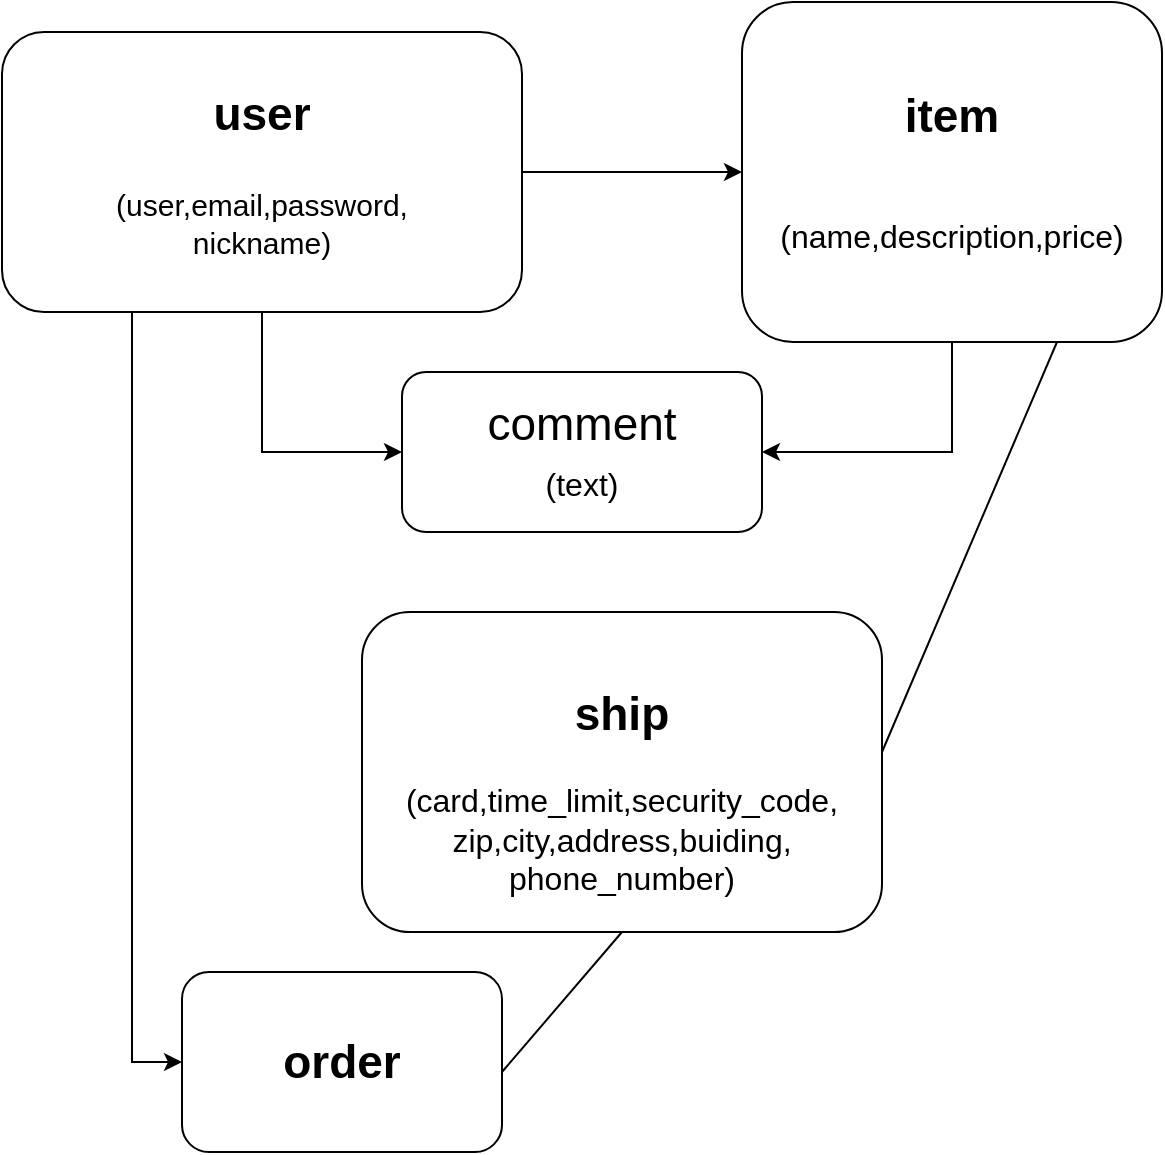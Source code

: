 <mxfile version="13.10.0" type="embed">
    <diagram id="Odxc6lkwnBlNVRkB3ZOe" name="ページ1">
        <mxGraphModel dx="882" dy="680" grid="1" gridSize="10" guides="1" tooltips="1" connect="1" arrows="1" fold="1" page="1" pageScale="1" pageWidth="827" pageHeight="1169" math="0" shadow="0">
            <root>
                <mxCell id="0"/>
                <mxCell id="1" parent="0"/>
                <mxCell id="7" style="edgeStyle=orthogonalEdgeStyle;rounded=0;orthogonalLoop=1;jettySize=auto;html=1;exitX=0.5;exitY=1;exitDx=0;exitDy=0;entryX=0;entryY=0.5;entryDx=0;entryDy=0;fontSize=23;" edge="1" parent="1" source="2" target="6">
                    <mxGeometry relative="1" as="geometry"/>
                </mxCell>
                <mxCell id="8" style="edgeStyle=orthogonalEdgeStyle;rounded=0;orthogonalLoop=1;jettySize=auto;html=1;exitX=1;exitY=0.5;exitDx=0;exitDy=0;entryX=0;entryY=0.5;entryDx=0;entryDy=0;fontSize=23;" edge="1" parent="1" source="2" target="5">
                    <mxGeometry relative="1" as="geometry"/>
                </mxCell>
                <mxCell id="11" style="edgeStyle=orthogonalEdgeStyle;rounded=0;orthogonalLoop=1;jettySize=auto;html=1;exitX=0.25;exitY=1;exitDx=0;exitDy=0;entryX=0;entryY=0.5;entryDx=0;entryDy=0;fontSize=23;" edge="1" parent="1" source="2" target="13">
                    <mxGeometry relative="1" as="geometry"/>
                </mxCell>
                <mxCell id="2" value="&lt;h4&gt;&lt;font style=&quot;font-size: 23px&quot;&gt;user&lt;/font&gt;&lt;/h4&gt;&lt;font style=&quot;font-size: 15px&quot;&gt;(&lt;/font&gt;&lt;font style=&quot;font-size: 15px&quot;&gt;user&lt;/font&gt;&lt;font style=&quot;font-size: 15px&quot;&gt;,email,password,&lt;br&gt;nickname)&lt;br&gt;&lt;br&gt;&lt;/font&gt;" style="rounded=1;whiteSpace=wrap;html=1;fontSize=16;" vertex="1" parent="1">
                    <mxGeometry y="60" width="260" height="140" as="geometry"/>
                </mxCell>
                <mxCell id="9" style="edgeStyle=orthogonalEdgeStyle;rounded=0;orthogonalLoop=1;jettySize=auto;html=1;exitX=0.5;exitY=1;exitDx=0;exitDy=0;entryX=1;entryY=0.5;entryDx=0;entryDy=0;fontSize=23;" edge="1" parent="1" source="5" target="6">
                    <mxGeometry relative="1" as="geometry"/>
                </mxCell>
                <mxCell id="5" value="&lt;h4&gt;item&lt;/h4&gt;&lt;div&gt;&lt;font size=&quot;3&quot;&gt;(name,description,&lt;/font&gt;&lt;span style=&quot;font-size: medium&quot;&gt;price)&lt;/span&gt;&lt;/div&gt;&lt;div&gt;&lt;font size=&quot;3&quot;&gt;&lt;br&gt;&lt;/font&gt;&lt;/div&gt;" style="rounded=1;whiteSpace=wrap;html=1;fontSize=23;" vertex="1" parent="1">
                    <mxGeometry x="370" y="45" width="210" height="170" as="geometry"/>
                </mxCell>
                <mxCell id="6" value="comment&lt;br&gt;&lt;font style=&quot;font-size: 16px&quot;&gt;(text)&lt;/font&gt;" style="rounded=1;whiteSpace=wrap;html=1;fontSize=23;" vertex="1" parent="1">
                    <mxGeometry x="200" y="230" width="180" height="80" as="geometry"/>
                </mxCell>
                <mxCell id="10" value="&lt;h4&gt;&lt;span style=&quot;font-size: 23px&quot;&gt;ship&lt;/span&gt;&lt;/h4&gt;&lt;div&gt;&lt;font size=&quot;3&quot;&gt;(card,time_limit,security_code,&lt;/font&gt;&lt;/div&gt;&lt;div&gt;&lt;font size=&quot;3&quot;&gt;zip,city,address,&lt;/font&gt;&lt;span style=&quot;font-size: medium&quot;&gt;buiding,&lt;/span&gt;&lt;/div&gt;&lt;div&gt;&lt;span style=&quot;font-size: medium&quot;&gt;phone_number)&lt;/span&gt;&lt;/div&gt;" style="rounded=1;whiteSpace=wrap;html=1;fontSize=15;" vertex="1" parent="1">
                    <mxGeometry x="180" y="350" width="260" height="160" as="geometry"/>
                </mxCell>
                <mxCell id="13" value="&lt;h4&gt;order&lt;/h4&gt;" style="rounded=1;whiteSpace=wrap;html=1;fontSize=23;" vertex="1" parent="1">
                    <mxGeometry x="90" y="530" width="160" height="90" as="geometry"/>
                </mxCell>
                <mxCell id="15" value="" style="endArrow=none;html=1;fontSize=23;entryX=0.5;entryY=1;entryDx=0;entryDy=0;" edge="1" parent="1" target="10">
                    <mxGeometry width="50" height="50" relative="1" as="geometry">
                        <mxPoint x="250" y="580" as="sourcePoint"/>
                        <mxPoint x="300" y="530" as="targetPoint"/>
                    </mxGeometry>
                </mxCell>
                <mxCell id="17" value="" style="endArrow=none;html=1;fontSize=23;entryX=0.75;entryY=1;entryDx=0;entryDy=0;" edge="1" parent="1" target="5">
                    <mxGeometry width="50" height="50" relative="1" as="geometry">
                        <mxPoint x="440" y="420" as="sourcePoint"/>
                        <mxPoint x="490" y="370" as="targetPoint"/>
                    </mxGeometry>
                </mxCell>
            </root>
        </mxGraphModel>
    </diagram>
</mxfile>
